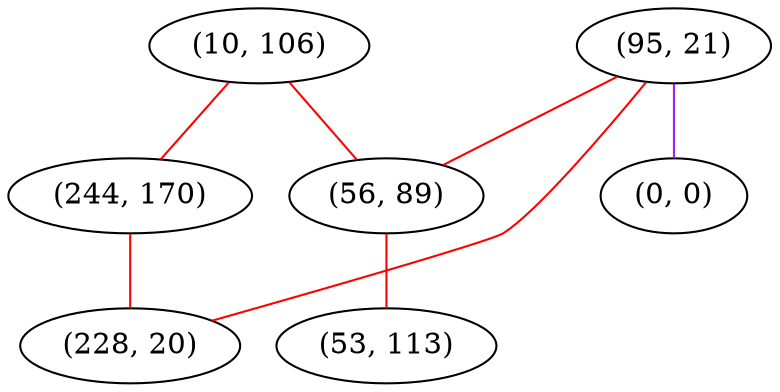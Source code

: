 graph "" {
"(95, 21)";
"(10, 106)";
"(56, 89)";
"(244, 170)";
"(0, 0)";
"(53, 113)";
"(228, 20)";
"(95, 21)" -- "(56, 89)"  [color=red, key=0, weight=1];
"(95, 21)" -- "(228, 20)"  [color=red, key=0, weight=1];
"(95, 21)" -- "(0, 0)"  [color=purple, key=0, weight=4];
"(10, 106)" -- "(56, 89)"  [color=red, key=0, weight=1];
"(10, 106)" -- "(244, 170)"  [color=red, key=0, weight=1];
"(56, 89)" -- "(53, 113)"  [color=red, key=0, weight=1];
"(244, 170)" -- "(228, 20)"  [color=red, key=0, weight=1];
}
